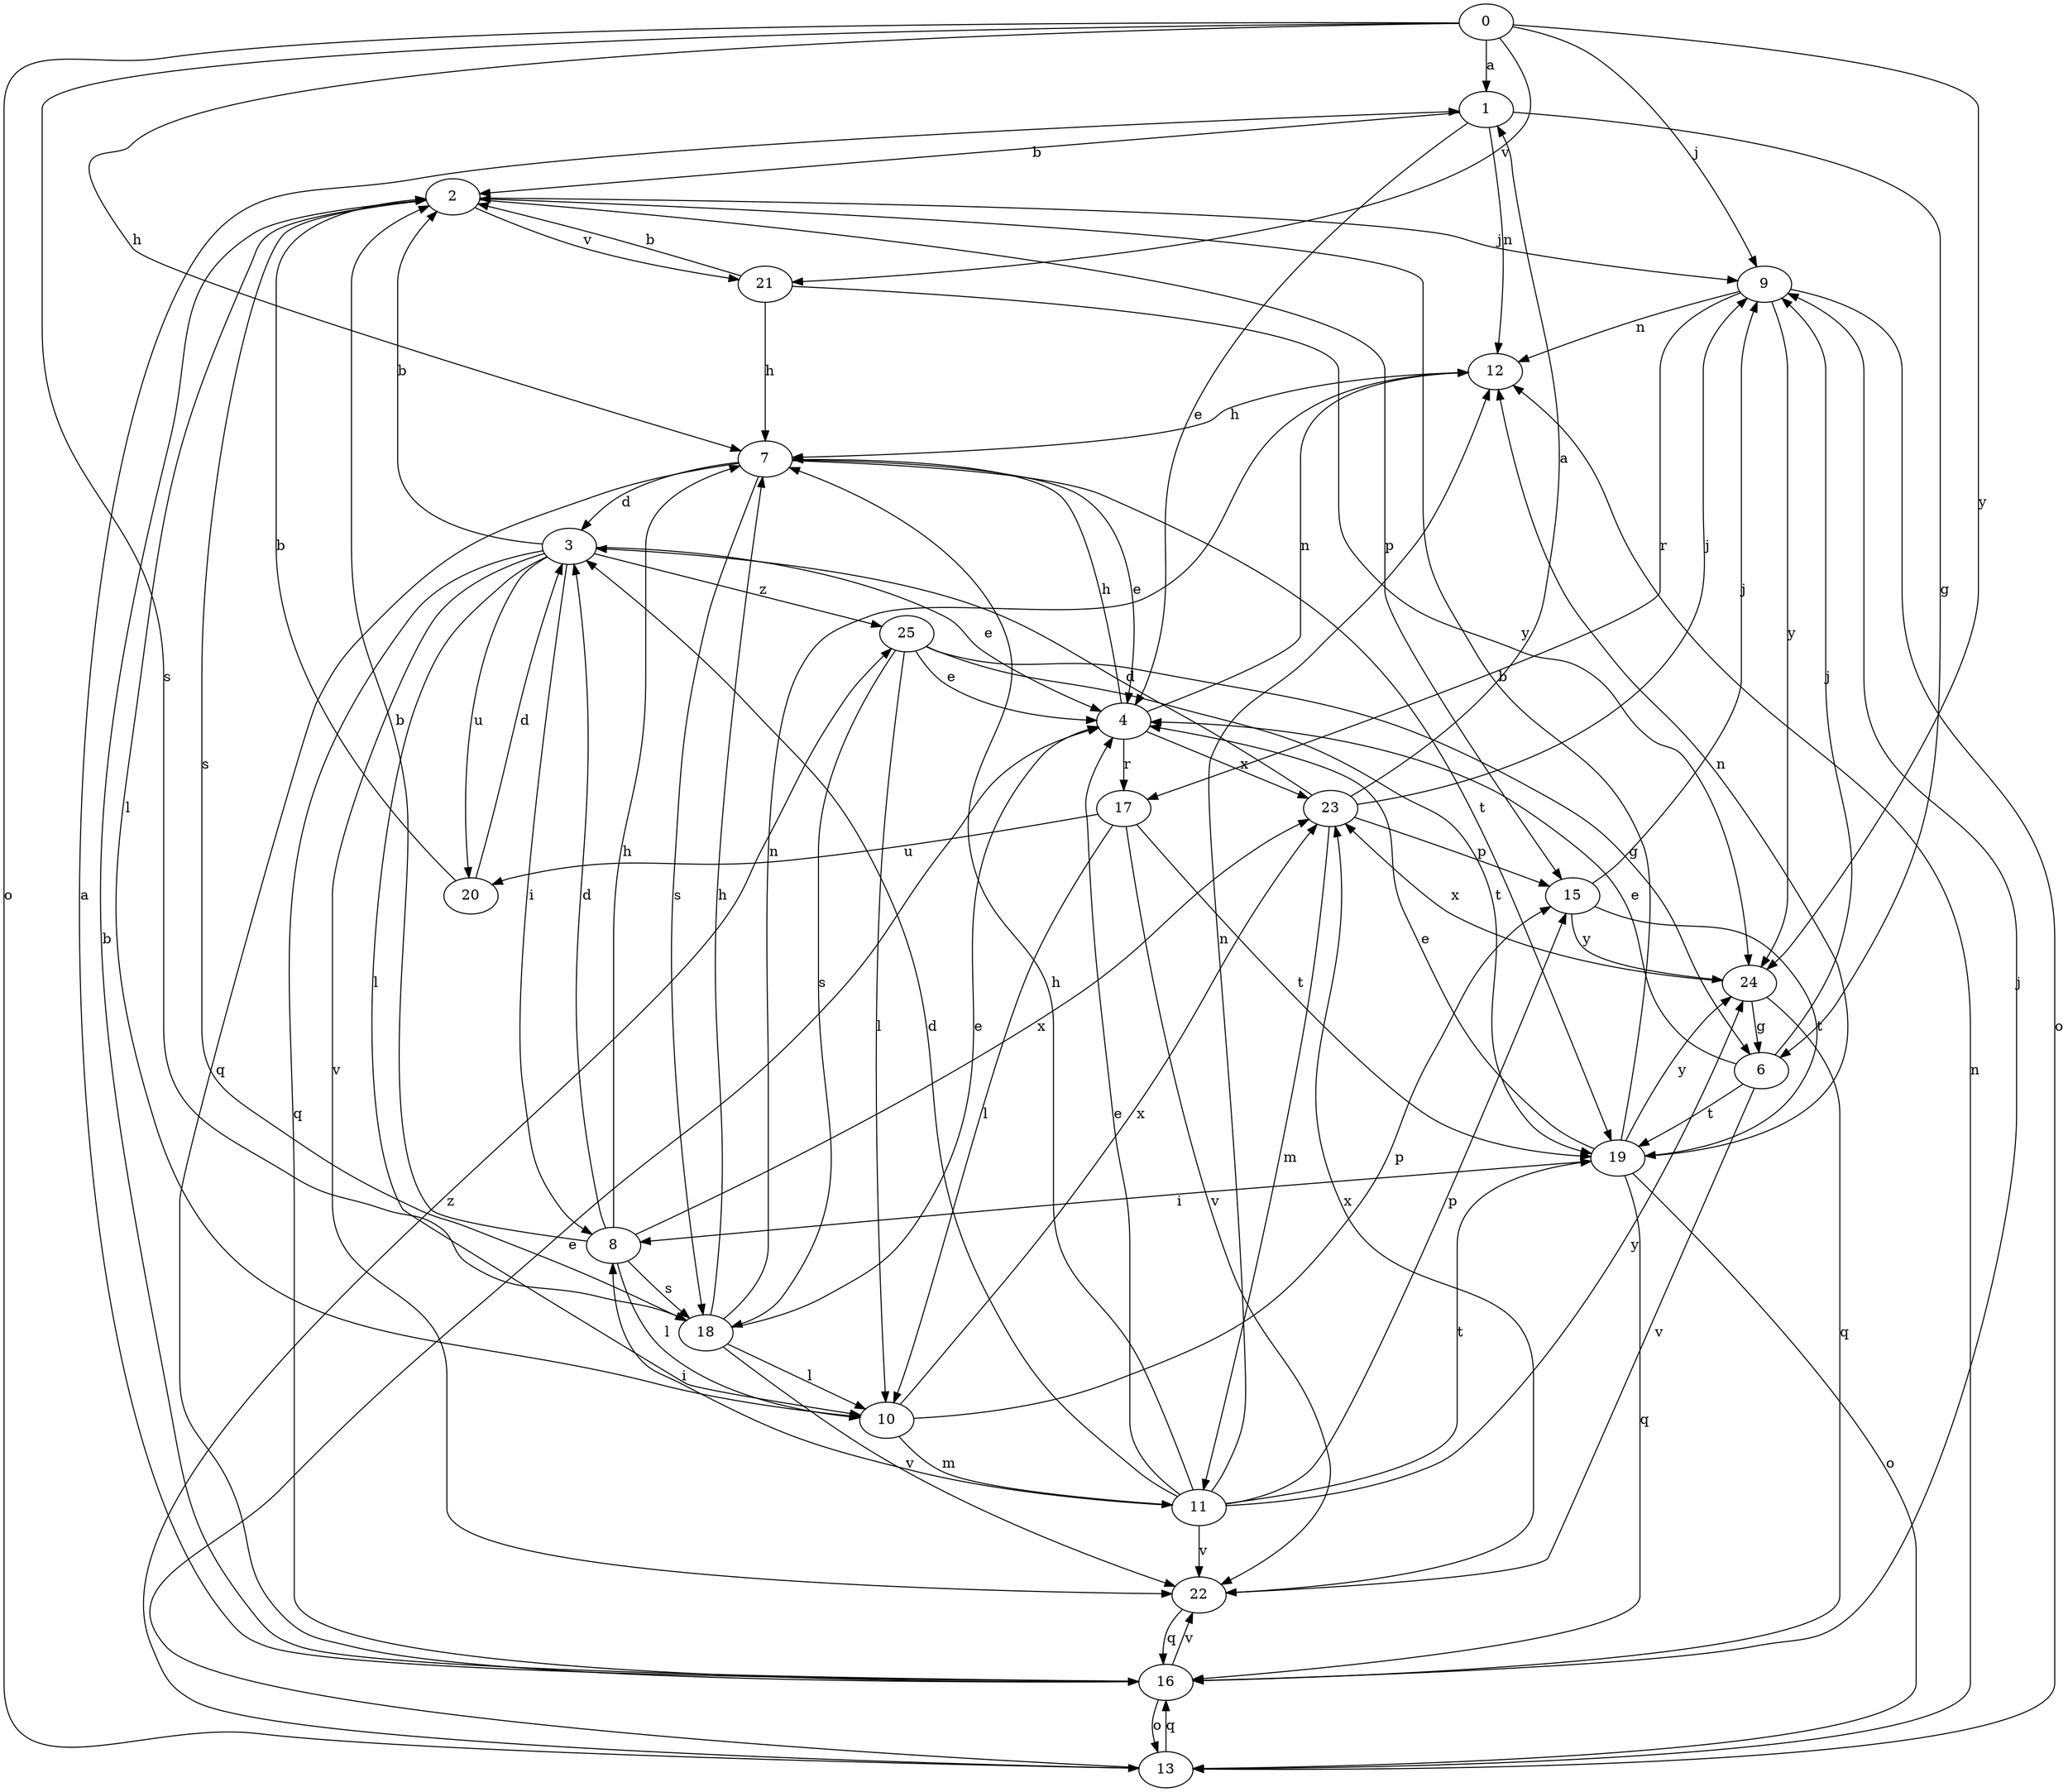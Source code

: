 strict digraph  {
0;
1;
2;
3;
4;
6;
7;
8;
9;
10;
11;
12;
13;
15;
16;
17;
18;
19;
20;
21;
22;
23;
24;
25;
0 -> 1  [label=a];
0 -> 7  [label=h];
0 -> 9  [label=j];
0 -> 13  [label=o];
0 -> 18  [label=s];
0 -> 21  [label=v];
0 -> 24  [label=y];
1 -> 2  [label=b];
1 -> 4  [label=e];
1 -> 6  [label=g];
1 -> 12  [label=n];
2 -> 9  [label=j];
2 -> 10  [label=l];
2 -> 15  [label=p];
2 -> 18  [label=s];
2 -> 21  [label=v];
3 -> 2  [label=b];
3 -> 4  [label=e];
3 -> 8  [label=i];
3 -> 10  [label=l];
3 -> 16  [label=q];
3 -> 20  [label=u];
3 -> 22  [label=v];
3 -> 25  [label=z];
4 -> 7  [label=h];
4 -> 12  [label=n];
4 -> 17  [label=r];
4 -> 23  [label=x];
6 -> 4  [label=e];
6 -> 9  [label=j];
6 -> 19  [label=t];
6 -> 22  [label=v];
7 -> 3  [label=d];
7 -> 4  [label=e];
7 -> 16  [label=q];
7 -> 18  [label=s];
7 -> 19  [label=t];
8 -> 2  [label=b];
8 -> 3  [label=d];
8 -> 7  [label=h];
8 -> 10  [label=l];
8 -> 18  [label=s];
8 -> 23  [label=x];
9 -> 12  [label=n];
9 -> 13  [label=o];
9 -> 17  [label=r];
9 -> 24  [label=y];
10 -> 11  [label=m];
10 -> 15  [label=p];
10 -> 23  [label=x];
11 -> 3  [label=d];
11 -> 4  [label=e];
11 -> 7  [label=h];
11 -> 8  [label=i];
11 -> 12  [label=n];
11 -> 15  [label=p];
11 -> 19  [label=t];
11 -> 22  [label=v];
11 -> 24  [label=y];
12 -> 7  [label=h];
13 -> 4  [label=e];
13 -> 12  [label=n];
13 -> 16  [label=q];
13 -> 25  [label=z];
15 -> 9  [label=j];
15 -> 19  [label=t];
15 -> 24  [label=y];
16 -> 1  [label=a];
16 -> 2  [label=b];
16 -> 9  [label=j];
16 -> 13  [label=o];
16 -> 22  [label=v];
17 -> 10  [label=l];
17 -> 19  [label=t];
17 -> 20  [label=u];
17 -> 22  [label=v];
18 -> 4  [label=e];
18 -> 7  [label=h];
18 -> 10  [label=l];
18 -> 12  [label=n];
18 -> 22  [label=v];
19 -> 2  [label=b];
19 -> 4  [label=e];
19 -> 8  [label=i];
19 -> 12  [label=n];
19 -> 13  [label=o];
19 -> 16  [label=q];
19 -> 24  [label=y];
20 -> 2  [label=b];
20 -> 3  [label=d];
21 -> 2  [label=b];
21 -> 7  [label=h];
21 -> 24  [label=y];
22 -> 16  [label=q];
22 -> 23  [label=x];
23 -> 1  [label=a];
23 -> 3  [label=d];
23 -> 9  [label=j];
23 -> 11  [label=m];
23 -> 15  [label=p];
24 -> 6  [label=g];
24 -> 16  [label=q];
24 -> 23  [label=x];
25 -> 4  [label=e];
25 -> 6  [label=g];
25 -> 10  [label=l];
25 -> 18  [label=s];
25 -> 19  [label=t];
}
